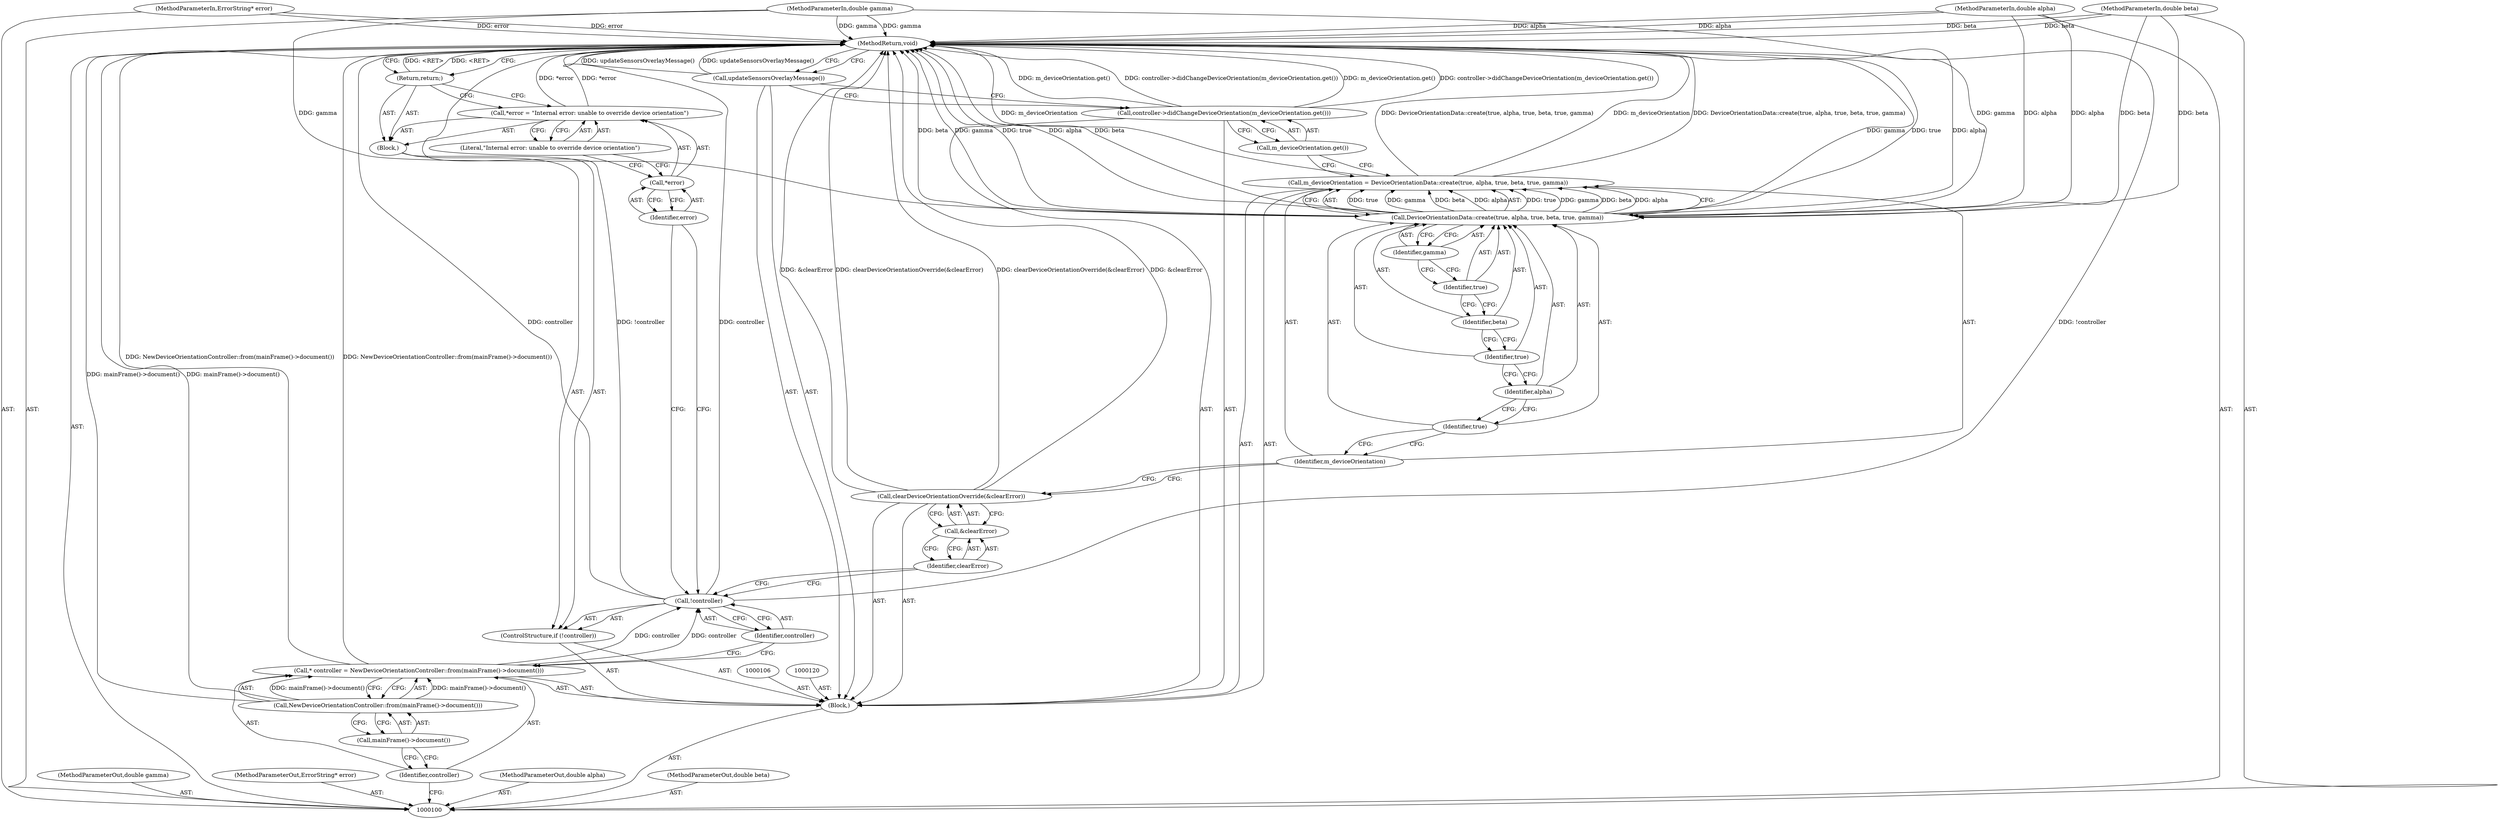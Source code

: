 digraph "1_Chrome_d4cd2b2c0953ad7e9fa988c234eb9361be80fe81_10" {
"1000136" [label="(MethodReturn,void)"];
"1000104" [label="(MethodParameterIn,double gamma)"];
"1000195" [label="(MethodParameterOut,double gamma)"];
"1000101" [label="(MethodParameterIn,ErrorString* error)"];
"1000192" [label="(MethodParameterOut,ErrorString* error)"];
"1000102" [label="(MethodParameterIn,double alpha)"];
"1000193" [label="(MethodParameterOut,double alpha)"];
"1000103" [label="(MethodParameterIn,double beta)"];
"1000194" [label="(MethodParameterOut,double beta)"];
"1000122" [label="(Call,&clearError)"];
"1000123" [label="(Identifier,clearError)"];
"1000121" [label="(Call,clearDeviceOrientationOverride(&clearError))"];
"1000126" [label="(Call,DeviceOrientationData::create(true, alpha, true, beta, true, gamma))"];
"1000124" [label="(Call,m_deviceOrientation = DeviceOrientationData::create(true, alpha, true, beta, true, gamma))"];
"1000125" [label="(Identifier,m_deviceOrientation)"];
"1000127" [label="(Identifier,true)"];
"1000128" [label="(Identifier,alpha)"];
"1000129" [label="(Identifier,true)"];
"1000130" [label="(Identifier,beta)"];
"1000131" [label="(Identifier,true)"];
"1000132" [label="(Identifier,gamma)"];
"1000134" [label="(Call,m_deviceOrientation.get())"];
"1000133" [label="(Call,controller->didChangeDeviceOrientation(m_deviceOrientation.get()))"];
"1000135" [label="(Call,updateSensorsOverlayMessage())"];
"1000105" [label="(Block,)"];
"1000107" [label="(Call,* controller = NewDeviceOrientationController::from(mainFrame()->document()))"];
"1000108" [label="(Identifier,controller)"];
"1000109" [label="(Call,NewDeviceOrientationController::from(mainFrame()->document()))"];
"1000110" [label="(Call,mainFrame()->document())"];
"1000114" [label="(Block,)"];
"1000111" [label="(ControlStructure,if (!controller))"];
"1000112" [label="(Call,!controller)"];
"1000113" [label="(Identifier,controller)"];
"1000118" [label="(Literal,\"Internal error: unable to override device orientation\")"];
"1000115" [label="(Call,*error = \"Internal error: unable to override device orientation\")"];
"1000116" [label="(Call,*error)"];
"1000117" [label="(Identifier,error)"];
"1000119" [label="(Return,return;)"];
"1000136" -> "1000100"  [label="AST: "];
"1000136" -> "1000119"  [label="CFG: "];
"1000136" -> "1000135"  [label="CFG: "];
"1000124" -> "1000136"  [label="DDG: m_deviceOrientation"];
"1000124" -> "1000136"  [label="DDG: DeviceOrientationData::create(true, alpha, true, beta, true, gamma)"];
"1000104" -> "1000136"  [label="DDG: gamma"];
"1000126" -> "1000136"  [label="DDG: gamma"];
"1000126" -> "1000136"  [label="DDG: true"];
"1000126" -> "1000136"  [label="DDG: alpha"];
"1000126" -> "1000136"  [label="DDG: beta"];
"1000121" -> "1000136"  [label="DDG: &clearError"];
"1000121" -> "1000136"  [label="DDG: clearDeviceOrientationOverride(&clearError)"];
"1000115" -> "1000136"  [label="DDG: *error"];
"1000107" -> "1000136"  [label="DDG: NewDeviceOrientationController::from(mainFrame()->document())"];
"1000103" -> "1000136"  [label="DDG: beta"];
"1000133" -> "1000136"  [label="DDG: m_deviceOrientation.get()"];
"1000133" -> "1000136"  [label="DDG: controller->didChangeDeviceOrientation(m_deviceOrientation.get())"];
"1000102" -> "1000136"  [label="DDG: alpha"];
"1000112" -> "1000136"  [label="DDG: !controller"];
"1000112" -> "1000136"  [label="DDG: controller"];
"1000135" -> "1000136"  [label="DDG: updateSensorsOverlayMessage()"];
"1000101" -> "1000136"  [label="DDG: error"];
"1000109" -> "1000136"  [label="DDG: mainFrame()->document()"];
"1000119" -> "1000136"  [label="DDG: <RET>"];
"1000104" -> "1000100"  [label="AST: "];
"1000104" -> "1000136"  [label="DDG: gamma"];
"1000104" -> "1000126"  [label="DDG: gamma"];
"1000195" -> "1000100"  [label="AST: "];
"1000101" -> "1000100"  [label="AST: "];
"1000101" -> "1000136"  [label="DDG: error"];
"1000192" -> "1000100"  [label="AST: "];
"1000102" -> "1000100"  [label="AST: "];
"1000102" -> "1000136"  [label="DDG: alpha"];
"1000102" -> "1000126"  [label="DDG: alpha"];
"1000193" -> "1000100"  [label="AST: "];
"1000103" -> "1000100"  [label="AST: "];
"1000103" -> "1000136"  [label="DDG: beta"];
"1000103" -> "1000126"  [label="DDG: beta"];
"1000194" -> "1000100"  [label="AST: "];
"1000122" -> "1000121"  [label="AST: "];
"1000122" -> "1000123"  [label="CFG: "];
"1000123" -> "1000122"  [label="AST: "];
"1000121" -> "1000122"  [label="CFG: "];
"1000123" -> "1000122"  [label="AST: "];
"1000123" -> "1000112"  [label="CFG: "];
"1000122" -> "1000123"  [label="CFG: "];
"1000121" -> "1000105"  [label="AST: "];
"1000121" -> "1000122"  [label="CFG: "];
"1000122" -> "1000121"  [label="AST: "];
"1000125" -> "1000121"  [label="CFG: "];
"1000121" -> "1000136"  [label="DDG: &clearError"];
"1000121" -> "1000136"  [label="DDG: clearDeviceOrientationOverride(&clearError)"];
"1000126" -> "1000124"  [label="AST: "];
"1000126" -> "1000132"  [label="CFG: "];
"1000127" -> "1000126"  [label="AST: "];
"1000128" -> "1000126"  [label="AST: "];
"1000129" -> "1000126"  [label="AST: "];
"1000130" -> "1000126"  [label="AST: "];
"1000131" -> "1000126"  [label="AST: "];
"1000132" -> "1000126"  [label="AST: "];
"1000124" -> "1000126"  [label="CFG: "];
"1000126" -> "1000136"  [label="DDG: gamma"];
"1000126" -> "1000136"  [label="DDG: true"];
"1000126" -> "1000136"  [label="DDG: alpha"];
"1000126" -> "1000136"  [label="DDG: beta"];
"1000126" -> "1000124"  [label="DDG: true"];
"1000126" -> "1000124"  [label="DDG: gamma"];
"1000126" -> "1000124"  [label="DDG: beta"];
"1000126" -> "1000124"  [label="DDG: alpha"];
"1000102" -> "1000126"  [label="DDG: alpha"];
"1000103" -> "1000126"  [label="DDG: beta"];
"1000104" -> "1000126"  [label="DDG: gamma"];
"1000124" -> "1000105"  [label="AST: "];
"1000124" -> "1000126"  [label="CFG: "];
"1000125" -> "1000124"  [label="AST: "];
"1000126" -> "1000124"  [label="AST: "];
"1000134" -> "1000124"  [label="CFG: "];
"1000124" -> "1000136"  [label="DDG: m_deviceOrientation"];
"1000124" -> "1000136"  [label="DDG: DeviceOrientationData::create(true, alpha, true, beta, true, gamma)"];
"1000126" -> "1000124"  [label="DDG: true"];
"1000126" -> "1000124"  [label="DDG: gamma"];
"1000126" -> "1000124"  [label="DDG: beta"];
"1000126" -> "1000124"  [label="DDG: alpha"];
"1000125" -> "1000124"  [label="AST: "];
"1000125" -> "1000121"  [label="CFG: "];
"1000127" -> "1000125"  [label="CFG: "];
"1000127" -> "1000126"  [label="AST: "];
"1000127" -> "1000125"  [label="CFG: "];
"1000128" -> "1000127"  [label="CFG: "];
"1000128" -> "1000126"  [label="AST: "];
"1000128" -> "1000127"  [label="CFG: "];
"1000129" -> "1000128"  [label="CFG: "];
"1000129" -> "1000126"  [label="AST: "];
"1000129" -> "1000128"  [label="CFG: "];
"1000130" -> "1000129"  [label="CFG: "];
"1000130" -> "1000126"  [label="AST: "];
"1000130" -> "1000129"  [label="CFG: "];
"1000131" -> "1000130"  [label="CFG: "];
"1000131" -> "1000126"  [label="AST: "];
"1000131" -> "1000130"  [label="CFG: "];
"1000132" -> "1000131"  [label="CFG: "];
"1000132" -> "1000126"  [label="AST: "];
"1000132" -> "1000131"  [label="CFG: "];
"1000126" -> "1000132"  [label="CFG: "];
"1000134" -> "1000133"  [label="AST: "];
"1000134" -> "1000124"  [label="CFG: "];
"1000133" -> "1000134"  [label="CFG: "];
"1000133" -> "1000105"  [label="AST: "];
"1000133" -> "1000134"  [label="CFG: "];
"1000134" -> "1000133"  [label="AST: "];
"1000135" -> "1000133"  [label="CFG: "];
"1000133" -> "1000136"  [label="DDG: m_deviceOrientation.get()"];
"1000133" -> "1000136"  [label="DDG: controller->didChangeDeviceOrientation(m_deviceOrientation.get())"];
"1000135" -> "1000105"  [label="AST: "];
"1000135" -> "1000133"  [label="CFG: "];
"1000136" -> "1000135"  [label="CFG: "];
"1000135" -> "1000136"  [label="DDG: updateSensorsOverlayMessage()"];
"1000105" -> "1000100"  [label="AST: "];
"1000106" -> "1000105"  [label="AST: "];
"1000107" -> "1000105"  [label="AST: "];
"1000111" -> "1000105"  [label="AST: "];
"1000120" -> "1000105"  [label="AST: "];
"1000121" -> "1000105"  [label="AST: "];
"1000124" -> "1000105"  [label="AST: "];
"1000133" -> "1000105"  [label="AST: "];
"1000135" -> "1000105"  [label="AST: "];
"1000107" -> "1000105"  [label="AST: "];
"1000107" -> "1000109"  [label="CFG: "];
"1000108" -> "1000107"  [label="AST: "];
"1000109" -> "1000107"  [label="AST: "];
"1000113" -> "1000107"  [label="CFG: "];
"1000107" -> "1000136"  [label="DDG: NewDeviceOrientationController::from(mainFrame()->document())"];
"1000109" -> "1000107"  [label="DDG: mainFrame()->document()"];
"1000107" -> "1000112"  [label="DDG: controller"];
"1000108" -> "1000107"  [label="AST: "];
"1000108" -> "1000100"  [label="CFG: "];
"1000110" -> "1000108"  [label="CFG: "];
"1000109" -> "1000107"  [label="AST: "];
"1000109" -> "1000110"  [label="CFG: "];
"1000110" -> "1000109"  [label="AST: "];
"1000107" -> "1000109"  [label="CFG: "];
"1000109" -> "1000136"  [label="DDG: mainFrame()->document()"];
"1000109" -> "1000107"  [label="DDG: mainFrame()->document()"];
"1000110" -> "1000109"  [label="AST: "];
"1000110" -> "1000108"  [label="CFG: "];
"1000109" -> "1000110"  [label="CFG: "];
"1000114" -> "1000111"  [label="AST: "];
"1000115" -> "1000114"  [label="AST: "];
"1000119" -> "1000114"  [label="AST: "];
"1000111" -> "1000105"  [label="AST: "];
"1000112" -> "1000111"  [label="AST: "];
"1000114" -> "1000111"  [label="AST: "];
"1000112" -> "1000111"  [label="AST: "];
"1000112" -> "1000113"  [label="CFG: "];
"1000113" -> "1000112"  [label="AST: "];
"1000117" -> "1000112"  [label="CFG: "];
"1000123" -> "1000112"  [label="CFG: "];
"1000112" -> "1000136"  [label="DDG: !controller"];
"1000112" -> "1000136"  [label="DDG: controller"];
"1000107" -> "1000112"  [label="DDG: controller"];
"1000113" -> "1000112"  [label="AST: "];
"1000113" -> "1000107"  [label="CFG: "];
"1000112" -> "1000113"  [label="CFG: "];
"1000118" -> "1000115"  [label="AST: "];
"1000118" -> "1000116"  [label="CFG: "];
"1000115" -> "1000118"  [label="CFG: "];
"1000115" -> "1000114"  [label="AST: "];
"1000115" -> "1000118"  [label="CFG: "];
"1000116" -> "1000115"  [label="AST: "];
"1000118" -> "1000115"  [label="AST: "];
"1000119" -> "1000115"  [label="CFG: "];
"1000115" -> "1000136"  [label="DDG: *error"];
"1000116" -> "1000115"  [label="AST: "];
"1000116" -> "1000117"  [label="CFG: "];
"1000117" -> "1000116"  [label="AST: "];
"1000118" -> "1000116"  [label="CFG: "];
"1000117" -> "1000116"  [label="AST: "];
"1000117" -> "1000112"  [label="CFG: "];
"1000116" -> "1000117"  [label="CFG: "];
"1000119" -> "1000114"  [label="AST: "];
"1000119" -> "1000115"  [label="CFG: "];
"1000136" -> "1000119"  [label="CFG: "];
"1000119" -> "1000136"  [label="DDG: <RET>"];
}
